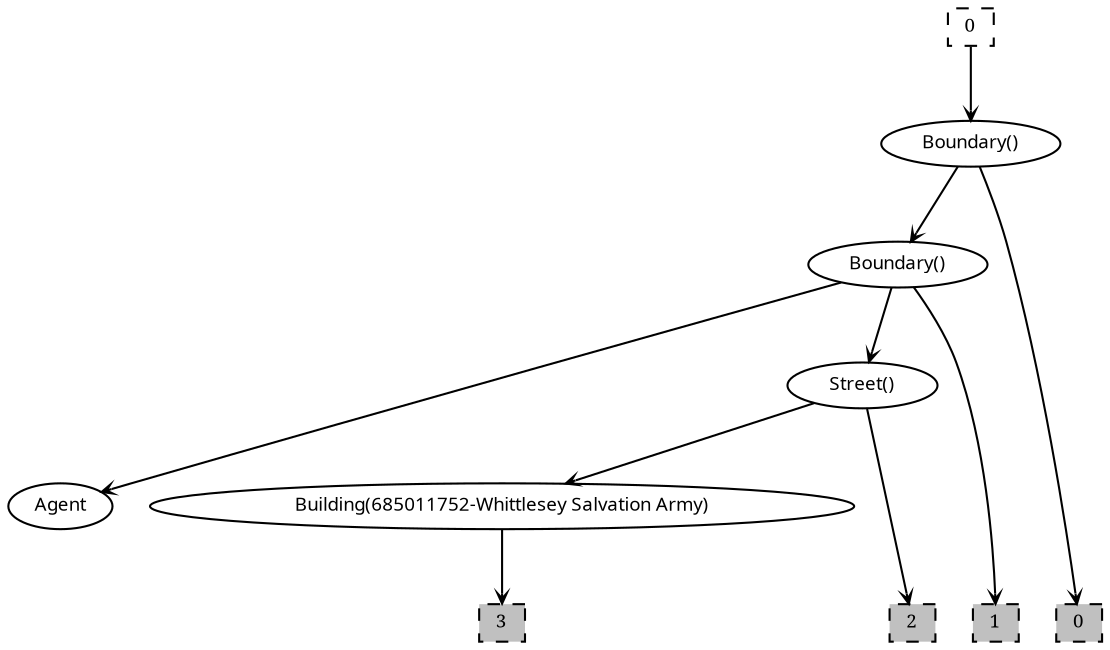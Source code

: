 digraph "after" {
newrank = true;
stylesheet = "style.css";
r0 [ label="0", style="dashed", shape=box, width=.28, height=.18, fontname="serif", fontsize=9.0 ];
{ rank=source; r0 };
v0 [ label="Boundary()", shape=ellipse, id="v0_Boundary()" fontname="sans-serif", fontsize=9.0,fixedsize=true, width=1.200000, height=.30 ];
v1 [ label="Boundary()", shape=ellipse, id="v1_Boundary()" fontname="sans-serif", fontsize=9.0,fixedsize=true, width=1.200000, height=.30 ];
v2 [ label="Agent", shape=ellipse, id="v2_Agent" fontname="sans-serif", fontsize=9.0,fixedsize=true, width=0.700000, height=.30 ];
v3 [ label="Street()", shape=ellipse, id="v3_Street()" fontname="sans-serif", fontsize=9.0,fixedsize=true, width=1.000000, height=.30 ];
v4 [ label="Building(685011752-Whittlesey Salvation Army)", shape=ellipse, id="v4_Building(685011752-Whittlesey Salvation Army)" fontname="sans-serif", fontsize=9.0,fixedsize=true, width=4.700000, height=.30 ];
s0 [ label="0", style="filled,dashed", fillcolor="gray", shape=box, width=.28, height=.18, fontname="serif", fontsize=9.0 ];
s1 [ label="1", style="filled,dashed", fillcolor="gray", shape=box, width=.28, height=.18, fontname="serif", fontsize=9.0 ];
s2 [ label="2", style="filled,dashed", fillcolor="gray", shape=box, width=.28, height=.18, fontname="serif", fontsize=9.0 ];
s3 [ label="3", style="filled,dashed", fillcolor="gray", shape=box, width=.28, height=.18, fontname="serif", fontsize=9.0 ];
{ rank=same; v0 };
{ rank=same; v1 };
{ rank=same; v3 };
{ rank=same; v4; v2 };
{ rank=sink; s0; s1; s2; s3 };
r0 -> v0 [ arrowhead="vee", arrowsize=0.5 ];
v0 -> v1 [ arrowhead="vee", arrowsize=0.5 ];
v1 -> v2 [ arrowhead="vee", arrowsize=0.5 ];
v1 -> v3 [ arrowhead="vee", arrowsize=0.5 ];
v3 -> v4 [ arrowhead="vee", arrowsize=0.5 ];
v0 -> s0 [ arrowhead="vee", arrowsize=0.5 ];
v1 -> s1 [ arrowhead="vee", arrowsize=0.5 ];
v3 -> s2 [ arrowhead="vee", arrowsize=0.5 ];
v4 -> s3 [ arrowhead="vee", arrowsize=0.5 ];
edge [ color=green, arrowhead=none, arrowtail=none, arrowsize=0.3 ];
}